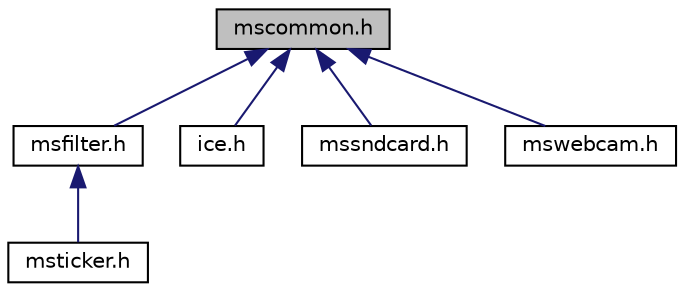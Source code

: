 digraph "mscommon.h"
{
  edge [fontname="Helvetica",fontsize="10",labelfontname="Helvetica",labelfontsize="10"];
  node [fontname="Helvetica",fontsize="10",shape=record];
  Node1 [label="mscommon.h",height=0.2,width=0.4,color="black", fillcolor="grey75", style="filled" fontcolor="black"];
  Node1 -> Node2 [dir="back",color="midnightblue",fontsize="10",style="solid",fontname="Helvetica"];
  Node2 [label="msfilter.h",height=0.2,width=0.4,color="black", fillcolor="white", style="filled",URL="$msfilter_8h.html",tooltip="mediastreamer2 msfilter.h include file"];
  Node2 -> Node3 [dir="back",color="midnightblue",fontsize="10",style="solid",fontname="Helvetica"];
  Node3 [label="msticker.h",height=0.2,width=0.4,color="black", fillcolor="white", style="filled",URL="$msticker_8h.html",tooltip="mediastreamer2 msticker.h include file"];
  Node1 -> Node4 [dir="back",color="midnightblue",fontsize="10",style="solid",fontname="Helvetica"];
  Node4 [label="ice.h",height=0.2,width=0.4,color="black", fillcolor="white", style="filled",URL="$ice_8h.html",tooltip="mediastreamer2 ice.h include file"];
  Node1 -> Node5 [dir="back",color="midnightblue",fontsize="10",style="solid",fontname="Helvetica"];
  Node5 [label="mssndcard.h",height=0.2,width=0.4,color="black", fillcolor="white", style="filled",URL="$mssndcard_8h.html",tooltip="mediastreamer2 mssndcard.h include file"];
  Node1 -> Node6 [dir="back",color="midnightblue",fontsize="10",style="solid",fontname="Helvetica"];
  Node6 [label="mswebcam.h",height=0.2,width=0.4,color="black", fillcolor="white", style="filled",URL="$mswebcam_8h.html",tooltip="mediastreamer2 mswebcam.h include file"];
}
